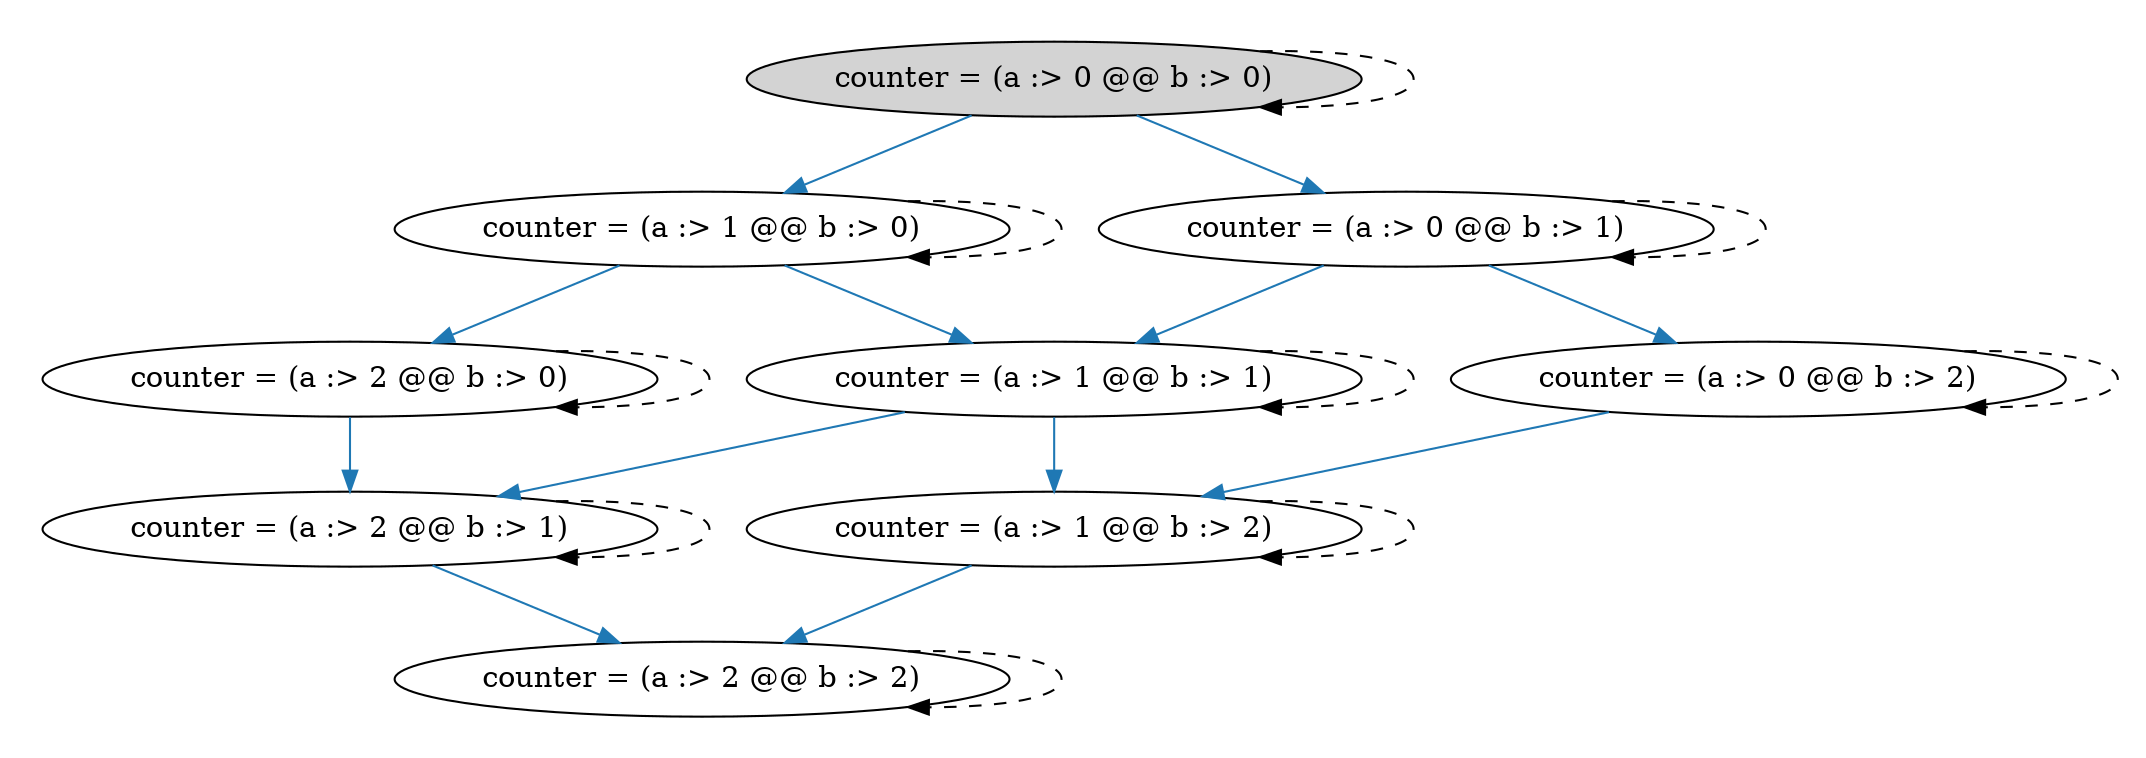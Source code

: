 strict digraph DiskGraph {
edge [colorscheme="paired12"]
nodesep=0.35;
subgraph cluster_graph {
color="white";
-2595202046960736493 [label="counter = (a :> 0 @@ b :> 0)",style = filled]
-2595202046960736493 -> -1303915477875204350 [label="",color="2",fontcolor="2"];
-1303915477875204350 [label="counter = (a :> 1 @@ b :> 0)"];
-2595202046960736493 -> -6643638411644662762 [label="",color="2",fontcolor="2"];
-6643638411644662762 [label="counter = (a :> 0 @@ b :> 1)"];
-2595202046960736493 -> -2595202046960736493 [style="dashed"];
-1303915477875204350 -> -5205290265641707727 [label="",color="2",fontcolor="2"];
-5205290265641707727 [label="counter = (a :> 2 @@ b :> 0)"];
-1303915477875204350 -> -7651197245637577721 [label="",color="2",fontcolor="2"];
-7651197245637577721 [label="counter = (a :> 1 @@ b :> 1)"];
-1303915477875204350 -> -1303915477875204350 [style="dashed"];
-6643638411644662762 -> -7651197245637577721 [label="",color="2",fontcolor="2"];
-6643638411644662762 -> 3140728189112103193 [label="",color="2",fontcolor="2"];
3140728189112103193 [label="counter = (a :> 0 @@ b :> 2)"];
-6643638411644662762 -> -6643638411644662762 [style="dashed"];
-5205290265641707727 -> -3461601831007880140 [label="",color="2",fontcolor="2"];
-3461601831007880140 [label="counter = (a :> 2 @@ b :> 1)"];
-5205290265641707727 -> -5205290265641707727 [style="dashed"];
-7651197245637577721 -> -3461601831007880140 [label="",color="2",fontcolor="2"];
-7651197245637577721 -> 2128629296334473480 [label="",color="2",fontcolor="2"];
2128629296334473480 [label="counter = (a :> 1 @@ b :> 2)"];
-7651197245637577721 -> -7651197245637577721 [style="dashed"];
3140728189112103193 -> 2128629296334473480 [label="",color="2",fontcolor="2"];
3140728189112103193 -> 3140728189112103193 [style="dashed"];
-3461601831007880140 -> 5165345975392026939 [label="",color="2",fontcolor="2"];
5165345975392026939 [label="counter = (a :> 2 @@ b :> 2)"];
-3461601831007880140 -> -3461601831007880140 [style="dashed"];
2128629296334473480 -> 5165345975392026939 [label="",color="2",fontcolor="2"];
2128629296334473480 -> 2128629296334473480 [style="dashed"];
5165345975392026939 -> 5165345975392026939 [style="dashed"];
{rank = same; -2595202046960736493;}
{rank = same; -1303915477875204350;-6643638411644662762;}
{rank = same; -7651197245637577721;-5205290265641707727;3140728189112103193;}
{rank = same; 2128629296334473480;-3461601831007880140;}
{rank = same; 5165345975392026939;}
}
}